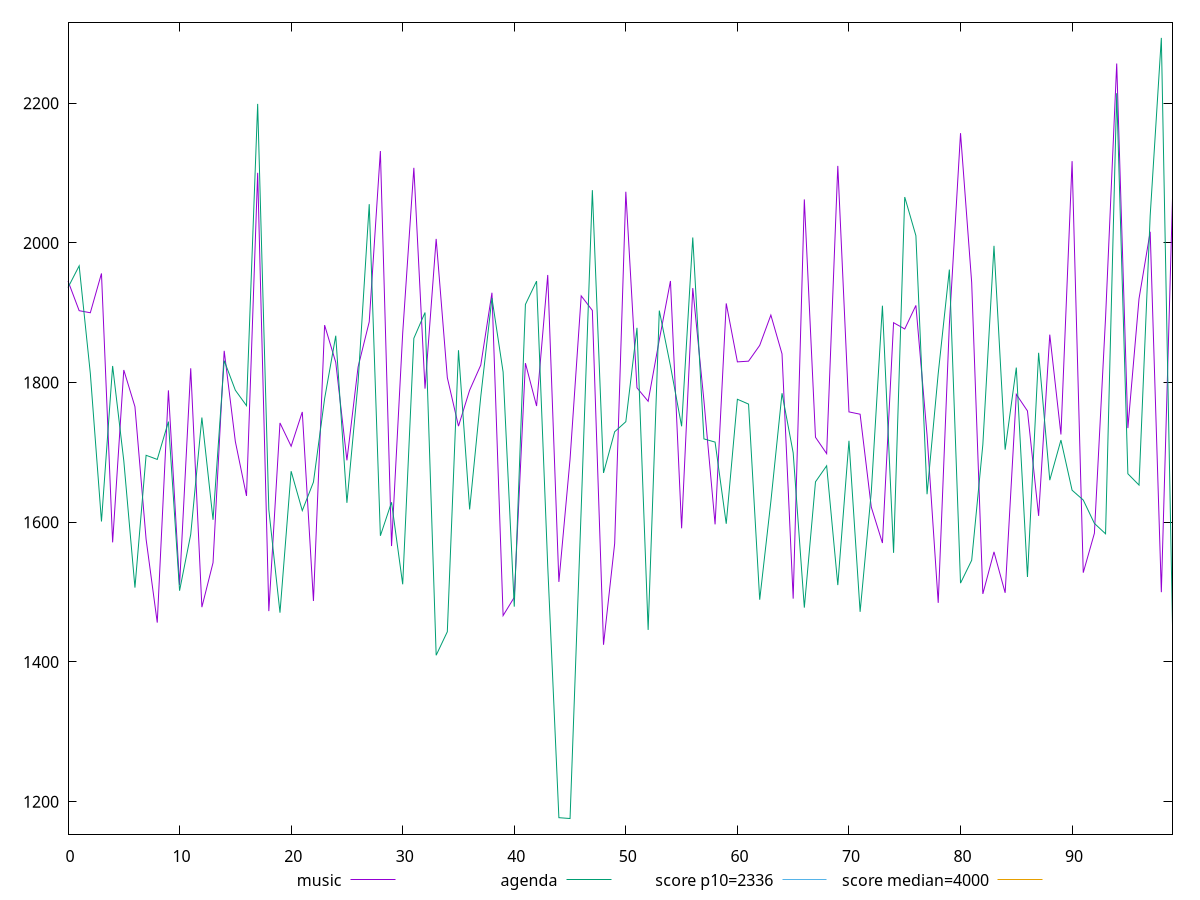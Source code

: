 reset

$music <<EOF
0 1945.3885
1 1902.9435
2 1899.9724999999999
3 1956.234
4 1571.19
5 1818.008
6 1765.503
7 1575.75
8 1456.359
9 1788.8775000000003
10 1510.236
11 1820.4909999999995
12 1478.4869999999999
13 1542.1550000000002
14 1845.4650000000004
15 1715.5324999999998
16 1637.699
17 2100.3274999999994
18 1472.8139999999999
19 1742.1949999999997
20 1708.8390000000002
21 1757.9434999999999
22 1487.283
23 1882.2415
24 1828.8984999999998
25 1688.625
26 1822.2675
27 1886.9689999999998
28 2131.522
29 1565.9279999999999
30 1870.6875000000002
31 2107.4775
32 1791.304
33 2005.686
34 1807.0675
35 1737.6404999999997
36 1789.1059999999998
37 1825.0975
38 1928.5990000000002
39 1466.4180000000001
40 1492.5480000000002
41 1827.8485
42 1766.4239999999998
43 1954.0330000000001
44 1514.634
45 1690.2110000000002
46 1924.1250000000002
47 1903.27
48 1424.638
49 1569.669
50 2073.196
51 1792.4675000000002
52 1773.2205000000004
53 1861.23
54 1945.4415000000001
55 1591.3920000000003
56 1935.257
57 1774.0800000000004
58 1596.993
59 1913.3400000000001
60 1829.6399999999999
61 1830.6495
62 1853.247
63 1896.6419999999998
64 1841.0955000000004
65 1490.666
66 2062.2650000000003
67 1721.6979999999999
68 1698.2710000000002
69 2110.2670000000003
70 1758.025
71 1754.7069999999999
72 1621.815
73 1570.3319999999999
74 1885.7355000000002
75 1876.7025
76 1910.4750000000001
77 1724.8975
78 1484.655
79 1883.4095
80 2157.081
81 1943.0600000000004
82 1497.4830000000002
83 1557.645
84 1499.031
85 1783.158
86 1759.3695000000002
87 1609.134
88 1868.6269999999997
89 1725.6479999999997
90 2117.035
91 1527.858
92 1584.2669999999998
93 1892.9199999999996
94 2256.7825000000003
95 1734.7949999999996
96 1920.15
97 2015.926
98 1499.8740000000003
99 2063.62
EOF

$agenda <<EOF
0 1935.9835
1 1967.1205
2 1813.1704999999997
3 1601.144
4 1823.7759999999998
5 1688.1119999999999
6 1506.4620000000002
7 1695.8775
8 1689.9945
9 1744.128
10 1502.0369999999998
11 1582.6050000000002
12 1749.9340000000002
13 1603.554
14 1831.4629999999997
15 1789.0100000000002
16 1766.9679999999998
17 2198.955
18 1618.1130000000003
19 1470.579
20 1673.0965
21 1616.709
22 1657.5235000000002
23 1776.8850000000002
24 1867.0625
25 1627.846
26 1800.0569999999998
27 2055.4130000000005
28 1580.655
29 1628.655
30 1511.1929999999998
31 1863.3924999999997
32 1900.3089999999997
33 1409.5880000000002
34 1443.2779999999998
35 1846.345
36 1618.3605000000002
37 1780.2085
38 1921.0475000000001
39 1815.1235
40 1479.219
41 1911.8529999999998
42 1945.2440000000001
43 1537.2060000000001
44 1177.08
45 1175.8739999999998
46 1619.0640000000003
47 2075.4725
48 1670.6460000000002
49 1729.6050000000002
50 1743.9935000000005
51 1878.395
52 1445.8740000000003
53 1903.07
54 1823.89
55 1737.4095000000002
56 2007.723
57 1719.372
58 1714.805
59 1597.862
60 1776.076
61 1769.1750000000002
62 1489.122
63 1629.7355000000002
64 1784.7424999999998
65 1699.395
66 1477.8359999999998
67 1657.8839999999998
68 1680.8775
69 1510.035
70 1716.702
71 1471.758
72 1643.073
73 1910.0525000000002
74 1556.253
75 2065.6215
76 2010.2809999999997
77 1640.152
78 1812.8925
79 1961.799
80 1512.879
81 1545.6180000000004
82 1711.0790000000002
83 1995.732
84 1703.8939999999998
85 1821.466
86 1521.666
87 1842.6300000000003
88 1660.2869999999998
89 1717.677
90 1645.905
91 1631.844
92 1598.394
93 1583.49
94 2214.277
95 1669.4365000000003
96 1653.248
97 2038.94
98 2293.4525000000003
99 1452.408
EOF

set key outside below
set xrange [0:99]
set yrange [1153.5224299999998:2315.80407]
set trange [1153.5224299999998:2315.80407]
set terminal svg size 640, 520 enhanced background rgb 'white'
set output "reports/report_00027_2021-02-24T12-40-31.850Z/first-contentful-paint/comparison/line/0_vs_1.svg"

plot $music title "music" with line, \
     $agenda title "agenda" with line, \
     2336 title "score p10=2336", \
     4000 title "score median=4000"

reset

